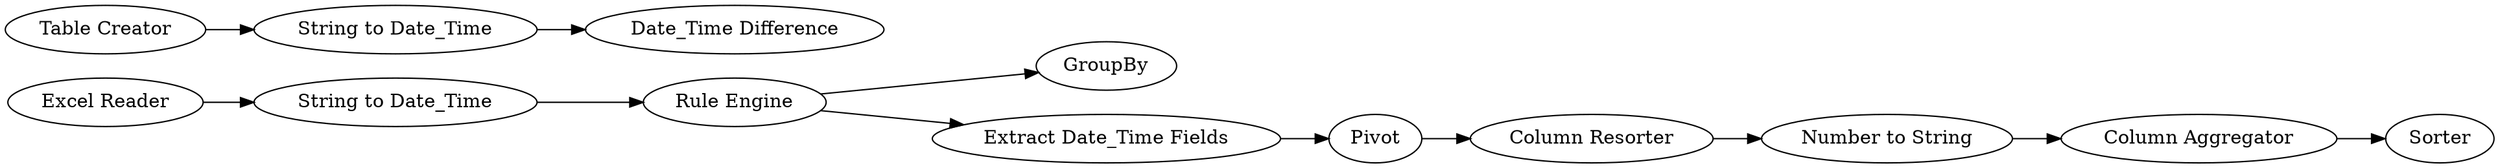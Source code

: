 digraph {
	1 [label="Excel Reader"]
	2 [label="String to Date_Time"]
	4 [label="Table Creator"]
	5 [label="String to Date_Time"]
	6 [label="Date_Time Difference"]
	7 [label="Rule Engine"]
	8 [label=GroupBy]
	9 [label=Pivot]
	10 [label="Extract Date_Time Fields"]
	11 [label=Sorter]
	12 [label="Column Resorter"]
	13 [label="Column Aggregator"]
	14 [label="Number to String"]
	1 -> 2
	2 -> 7
	4 -> 5
	5 -> 6
	7 -> 8
	7 -> 10
	9 -> 12
	10 -> 9
	12 -> 14
	13 -> 11
	14 -> 13
	rankdir=LR
}
